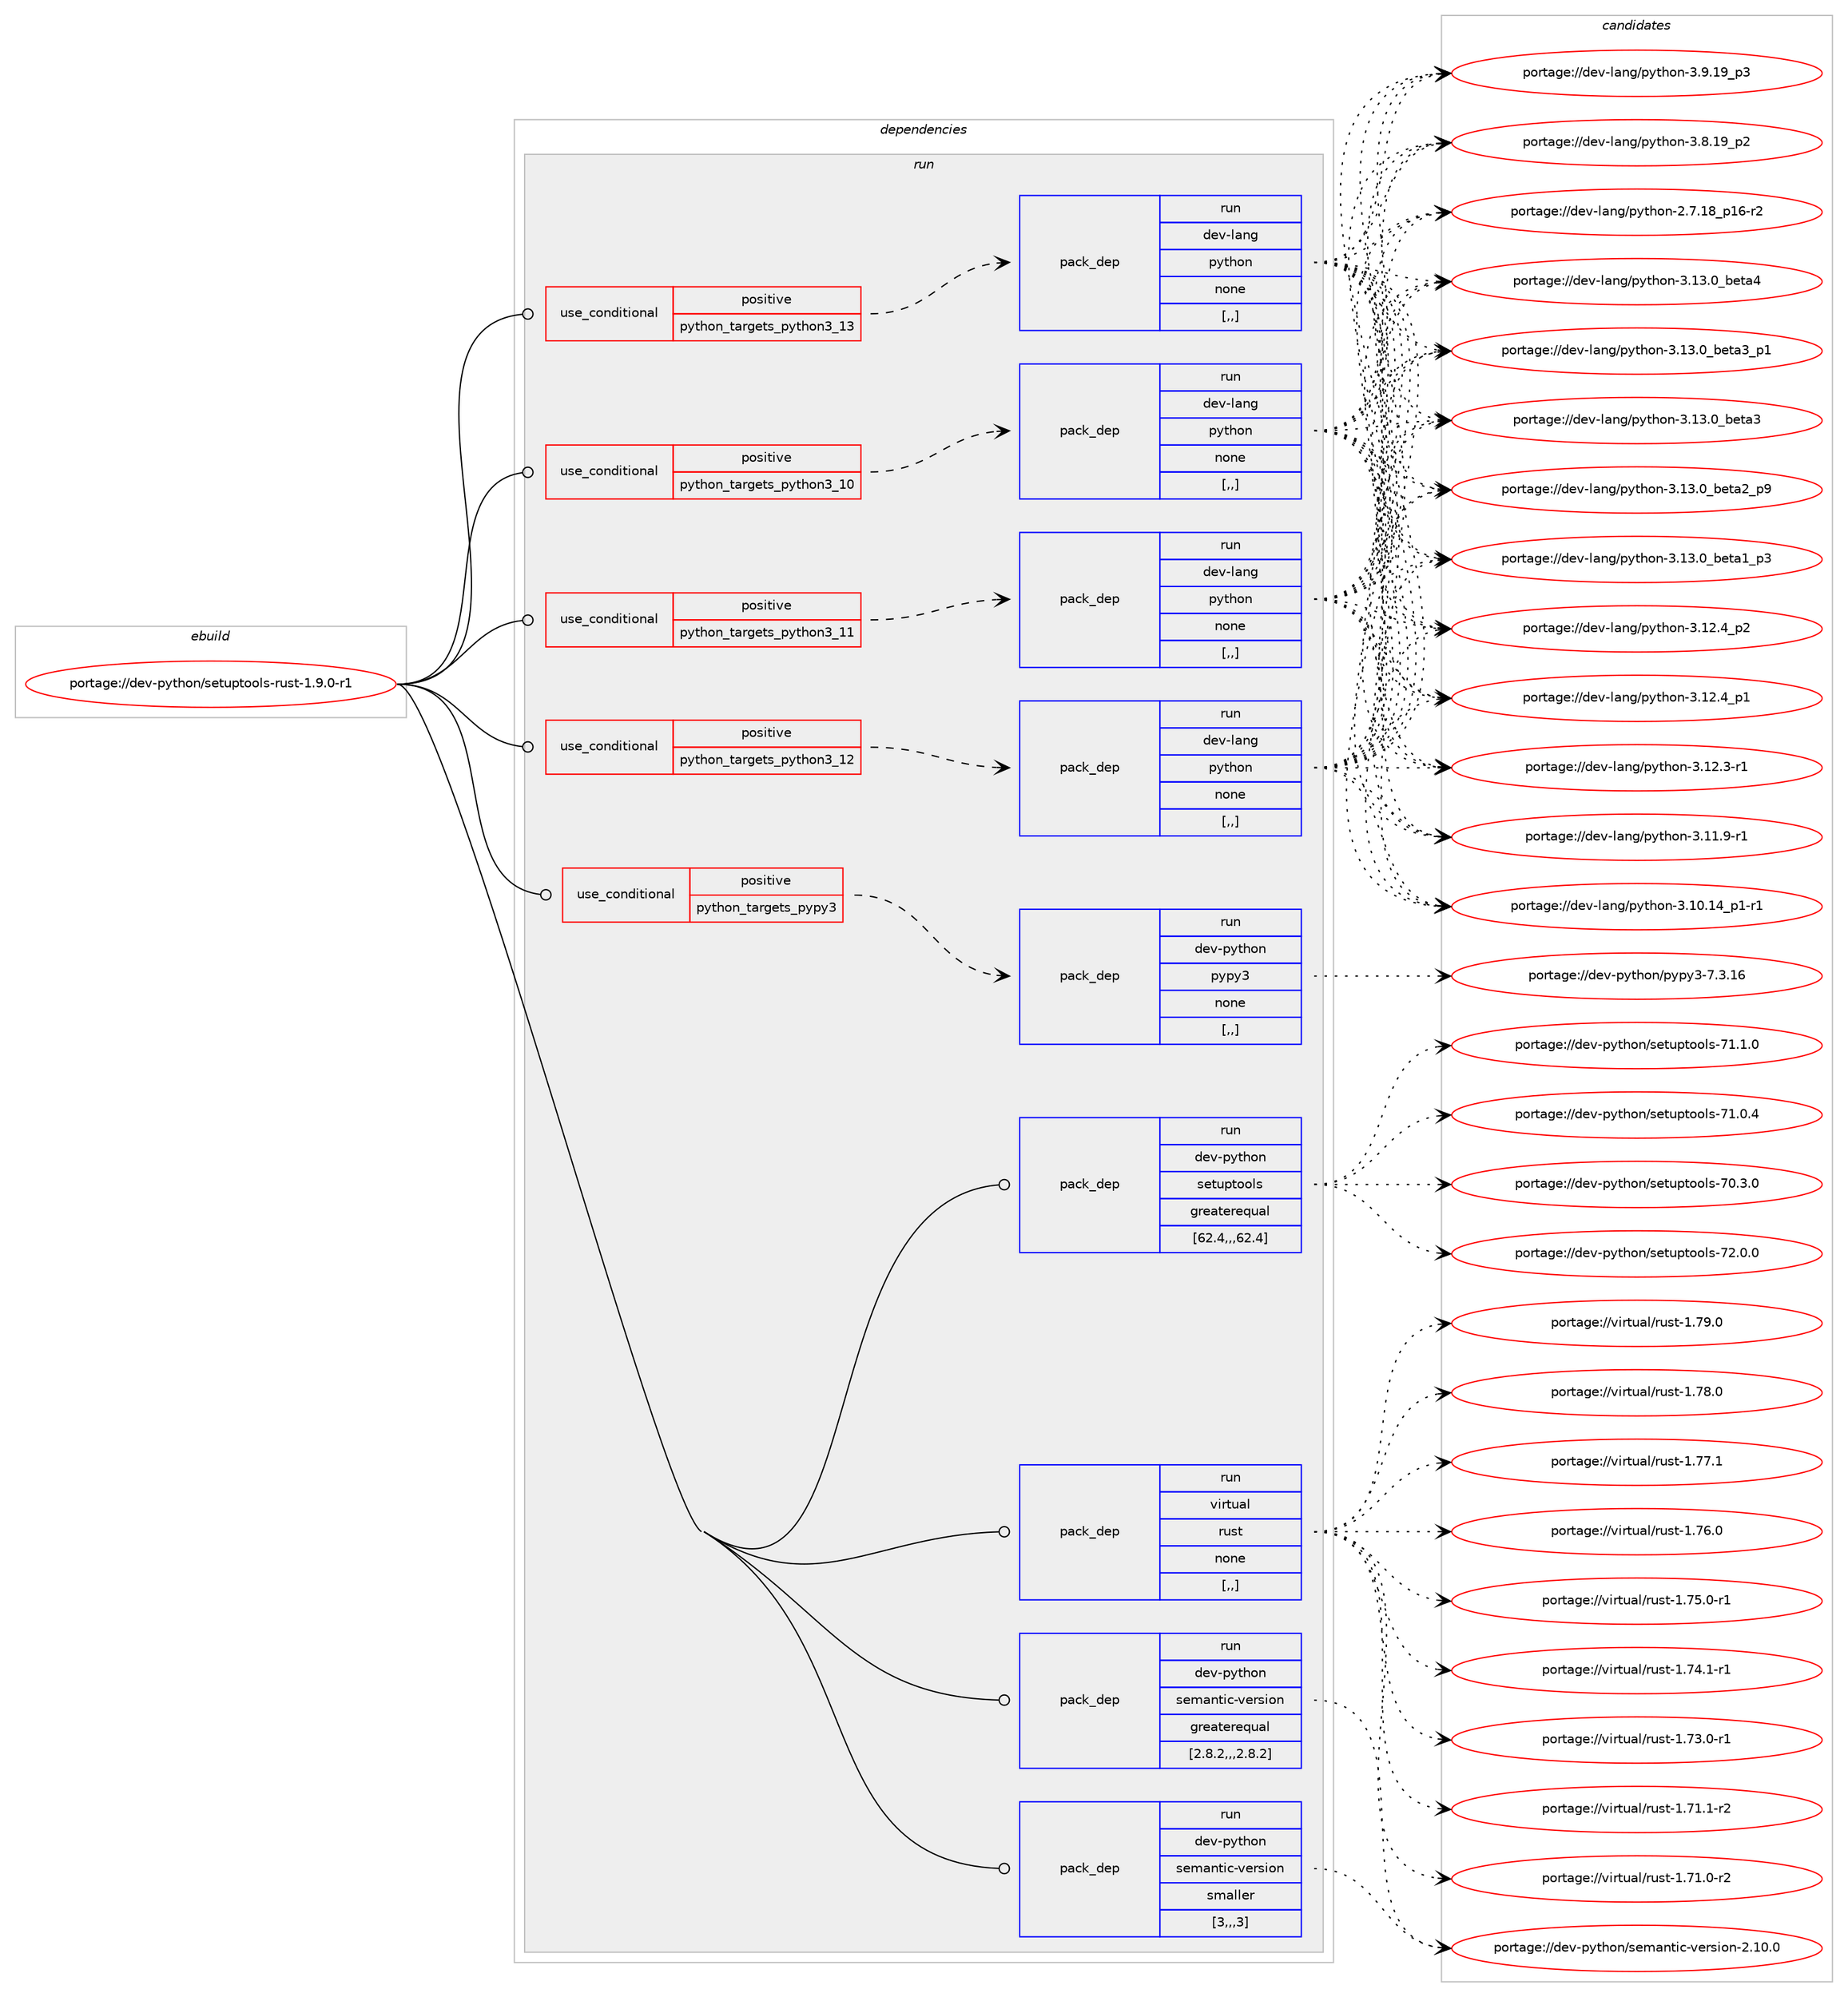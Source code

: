 digraph prolog {

# *************
# Graph options
# *************

newrank=true;
concentrate=true;
compound=true;
graph [rankdir=LR,fontname=Helvetica,fontsize=10,ranksep=1.5];#, ranksep=2.5, nodesep=0.2];
edge  [arrowhead=vee];
node  [fontname=Helvetica,fontsize=10];

# **********
# The ebuild
# **********

subgraph cluster_leftcol {
color=gray;
label=<<i>ebuild</i>>;
id [label="portage://dev-python/setuptools-rust-1.9.0-r1", color=red, width=4, href="../dev-python/setuptools-rust-1.9.0-r1.svg"];
}

# ****************
# The dependencies
# ****************

subgraph cluster_midcol {
color=gray;
label=<<i>dependencies</i>>;
subgraph cluster_compile {
fillcolor="#eeeeee";
style=filled;
label=<<i>compile</i>>;
}
subgraph cluster_compileandrun {
fillcolor="#eeeeee";
style=filled;
label=<<i>compile and run</i>>;
}
subgraph cluster_run {
fillcolor="#eeeeee";
style=filled;
label=<<i>run</i>>;
subgraph cond39522 {
dependency163291 [label=<<TABLE BORDER="0" CELLBORDER="1" CELLSPACING="0" CELLPADDING="4"><TR><TD ROWSPAN="3" CELLPADDING="10">use_conditional</TD></TR><TR><TD>positive</TD></TR><TR><TD>python_targets_pypy3</TD></TR></TABLE>>, shape=none, color=red];
subgraph pack122497 {
dependency163292 [label=<<TABLE BORDER="0" CELLBORDER="1" CELLSPACING="0" CELLPADDING="4" WIDTH="220"><TR><TD ROWSPAN="6" CELLPADDING="30">pack_dep</TD></TR><TR><TD WIDTH="110">run</TD></TR><TR><TD>dev-python</TD></TR><TR><TD>pypy3</TD></TR><TR><TD>none</TD></TR><TR><TD>[,,]</TD></TR></TABLE>>, shape=none, color=blue];
}
dependency163291:e -> dependency163292:w [weight=20,style="dashed",arrowhead="vee"];
}
id:e -> dependency163291:w [weight=20,style="solid",arrowhead="odot"];
subgraph cond39523 {
dependency163293 [label=<<TABLE BORDER="0" CELLBORDER="1" CELLSPACING="0" CELLPADDING="4"><TR><TD ROWSPAN="3" CELLPADDING="10">use_conditional</TD></TR><TR><TD>positive</TD></TR><TR><TD>python_targets_python3_10</TD></TR></TABLE>>, shape=none, color=red];
subgraph pack122498 {
dependency163294 [label=<<TABLE BORDER="0" CELLBORDER="1" CELLSPACING="0" CELLPADDING="4" WIDTH="220"><TR><TD ROWSPAN="6" CELLPADDING="30">pack_dep</TD></TR><TR><TD WIDTH="110">run</TD></TR><TR><TD>dev-lang</TD></TR><TR><TD>python</TD></TR><TR><TD>none</TD></TR><TR><TD>[,,]</TD></TR></TABLE>>, shape=none, color=blue];
}
dependency163293:e -> dependency163294:w [weight=20,style="dashed",arrowhead="vee"];
}
id:e -> dependency163293:w [weight=20,style="solid",arrowhead="odot"];
subgraph cond39524 {
dependency163295 [label=<<TABLE BORDER="0" CELLBORDER="1" CELLSPACING="0" CELLPADDING="4"><TR><TD ROWSPAN="3" CELLPADDING="10">use_conditional</TD></TR><TR><TD>positive</TD></TR><TR><TD>python_targets_python3_11</TD></TR></TABLE>>, shape=none, color=red];
subgraph pack122499 {
dependency163296 [label=<<TABLE BORDER="0" CELLBORDER="1" CELLSPACING="0" CELLPADDING="4" WIDTH="220"><TR><TD ROWSPAN="6" CELLPADDING="30">pack_dep</TD></TR><TR><TD WIDTH="110">run</TD></TR><TR><TD>dev-lang</TD></TR><TR><TD>python</TD></TR><TR><TD>none</TD></TR><TR><TD>[,,]</TD></TR></TABLE>>, shape=none, color=blue];
}
dependency163295:e -> dependency163296:w [weight=20,style="dashed",arrowhead="vee"];
}
id:e -> dependency163295:w [weight=20,style="solid",arrowhead="odot"];
subgraph cond39525 {
dependency163297 [label=<<TABLE BORDER="0" CELLBORDER="1" CELLSPACING="0" CELLPADDING="4"><TR><TD ROWSPAN="3" CELLPADDING="10">use_conditional</TD></TR><TR><TD>positive</TD></TR><TR><TD>python_targets_python3_12</TD></TR></TABLE>>, shape=none, color=red];
subgraph pack122500 {
dependency163298 [label=<<TABLE BORDER="0" CELLBORDER="1" CELLSPACING="0" CELLPADDING="4" WIDTH="220"><TR><TD ROWSPAN="6" CELLPADDING="30">pack_dep</TD></TR><TR><TD WIDTH="110">run</TD></TR><TR><TD>dev-lang</TD></TR><TR><TD>python</TD></TR><TR><TD>none</TD></TR><TR><TD>[,,]</TD></TR></TABLE>>, shape=none, color=blue];
}
dependency163297:e -> dependency163298:w [weight=20,style="dashed",arrowhead="vee"];
}
id:e -> dependency163297:w [weight=20,style="solid",arrowhead="odot"];
subgraph cond39526 {
dependency163299 [label=<<TABLE BORDER="0" CELLBORDER="1" CELLSPACING="0" CELLPADDING="4"><TR><TD ROWSPAN="3" CELLPADDING="10">use_conditional</TD></TR><TR><TD>positive</TD></TR><TR><TD>python_targets_python3_13</TD></TR></TABLE>>, shape=none, color=red];
subgraph pack122501 {
dependency163300 [label=<<TABLE BORDER="0" CELLBORDER="1" CELLSPACING="0" CELLPADDING="4" WIDTH="220"><TR><TD ROWSPAN="6" CELLPADDING="30">pack_dep</TD></TR><TR><TD WIDTH="110">run</TD></TR><TR><TD>dev-lang</TD></TR><TR><TD>python</TD></TR><TR><TD>none</TD></TR><TR><TD>[,,]</TD></TR></TABLE>>, shape=none, color=blue];
}
dependency163299:e -> dependency163300:w [weight=20,style="dashed",arrowhead="vee"];
}
id:e -> dependency163299:w [weight=20,style="solid",arrowhead="odot"];
subgraph pack122502 {
dependency163301 [label=<<TABLE BORDER="0" CELLBORDER="1" CELLSPACING="0" CELLPADDING="4" WIDTH="220"><TR><TD ROWSPAN="6" CELLPADDING="30">pack_dep</TD></TR><TR><TD WIDTH="110">run</TD></TR><TR><TD>dev-python</TD></TR><TR><TD>semantic-version</TD></TR><TR><TD>greaterequal</TD></TR><TR><TD>[2.8.2,,,2.8.2]</TD></TR></TABLE>>, shape=none, color=blue];
}
id:e -> dependency163301:w [weight=20,style="solid",arrowhead="odot"];
subgraph pack122503 {
dependency163302 [label=<<TABLE BORDER="0" CELLBORDER="1" CELLSPACING="0" CELLPADDING="4" WIDTH="220"><TR><TD ROWSPAN="6" CELLPADDING="30">pack_dep</TD></TR><TR><TD WIDTH="110">run</TD></TR><TR><TD>dev-python</TD></TR><TR><TD>semantic-version</TD></TR><TR><TD>smaller</TD></TR><TR><TD>[3,,,3]</TD></TR></TABLE>>, shape=none, color=blue];
}
id:e -> dependency163302:w [weight=20,style="solid",arrowhead="odot"];
subgraph pack122504 {
dependency163303 [label=<<TABLE BORDER="0" CELLBORDER="1" CELLSPACING="0" CELLPADDING="4" WIDTH="220"><TR><TD ROWSPAN="6" CELLPADDING="30">pack_dep</TD></TR><TR><TD WIDTH="110">run</TD></TR><TR><TD>dev-python</TD></TR><TR><TD>setuptools</TD></TR><TR><TD>greaterequal</TD></TR><TR><TD>[62.4,,,62.4]</TD></TR></TABLE>>, shape=none, color=blue];
}
id:e -> dependency163303:w [weight=20,style="solid",arrowhead="odot"];
subgraph pack122505 {
dependency163304 [label=<<TABLE BORDER="0" CELLBORDER="1" CELLSPACING="0" CELLPADDING="4" WIDTH="220"><TR><TD ROWSPAN="6" CELLPADDING="30">pack_dep</TD></TR><TR><TD WIDTH="110">run</TD></TR><TR><TD>virtual</TD></TR><TR><TD>rust</TD></TR><TR><TD>none</TD></TR><TR><TD>[,,]</TD></TR></TABLE>>, shape=none, color=blue];
}
id:e -> dependency163304:w [weight=20,style="solid",arrowhead="odot"];
}
}

# **************
# The candidates
# **************

subgraph cluster_choices {
rank=same;
color=gray;
label=<<i>candidates</i>>;

subgraph choice122497 {
color=black;
nodesep=1;
choice10010111845112121116104111110471121211121215145554651464954 [label="portage://dev-python/pypy3-7.3.16", color=red, width=4,href="../dev-python/pypy3-7.3.16.svg"];
dependency163292:e -> choice10010111845112121116104111110471121211121215145554651464954:w [style=dotted,weight="100"];
}
subgraph choice122498 {
color=black;
nodesep=1;
choice1001011184510897110103471121211161041111104551464951464895981011169752 [label="portage://dev-lang/python-3.13.0_beta4", color=red, width=4,href="../dev-lang/python-3.13.0_beta4.svg"];
choice10010111845108971101034711212111610411111045514649514648959810111697519511249 [label="portage://dev-lang/python-3.13.0_beta3_p1", color=red, width=4,href="../dev-lang/python-3.13.0_beta3_p1.svg"];
choice1001011184510897110103471121211161041111104551464951464895981011169751 [label="portage://dev-lang/python-3.13.0_beta3", color=red, width=4,href="../dev-lang/python-3.13.0_beta3.svg"];
choice10010111845108971101034711212111610411111045514649514648959810111697509511257 [label="portage://dev-lang/python-3.13.0_beta2_p9", color=red, width=4,href="../dev-lang/python-3.13.0_beta2_p9.svg"];
choice10010111845108971101034711212111610411111045514649514648959810111697499511251 [label="portage://dev-lang/python-3.13.0_beta1_p3", color=red, width=4,href="../dev-lang/python-3.13.0_beta1_p3.svg"];
choice100101118451089711010347112121116104111110455146495046529511250 [label="portage://dev-lang/python-3.12.4_p2", color=red, width=4,href="../dev-lang/python-3.12.4_p2.svg"];
choice100101118451089711010347112121116104111110455146495046529511249 [label="portage://dev-lang/python-3.12.4_p1", color=red, width=4,href="../dev-lang/python-3.12.4_p1.svg"];
choice100101118451089711010347112121116104111110455146495046514511449 [label="portage://dev-lang/python-3.12.3-r1", color=red, width=4,href="../dev-lang/python-3.12.3-r1.svg"];
choice100101118451089711010347112121116104111110455146494946574511449 [label="portage://dev-lang/python-3.11.9-r1", color=red, width=4,href="../dev-lang/python-3.11.9-r1.svg"];
choice100101118451089711010347112121116104111110455146494846495295112494511449 [label="portage://dev-lang/python-3.10.14_p1-r1", color=red, width=4,href="../dev-lang/python-3.10.14_p1-r1.svg"];
choice100101118451089711010347112121116104111110455146574649579511251 [label="portage://dev-lang/python-3.9.19_p3", color=red, width=4,href="../dev-lang/python-3.9.19_p3.svg"];
choice100101118451089711010347112121116104111110455146564649579511250 [label="portage://dev-lang/python-3.8.19_p2", color=red, width=4,href="../dev-lang/python-3.8.19_p2.svg"];
choice100101118451089711010347112121116104111110455046554649569511249544511450 [label="portage://dev-lang/python-2.7.18_p16-r2", color=red, width=4,href="../dev-lang/python-2.7.18_p16-r2.svg"];
dependency163294:e -> choice1001011184510897110103471121211161041111104551464951464895981011169752:w [style=dotted,weight="100"];
dependency163294:e -> choice10010111845108971101034711212111610411111045514649514648959810111697519511249:w [style=dotted,weight="100"];
dependency163294:e -> choice1001011184510897110103471121211161041111104551464951464895981011169751:w [style=dotted,weight="100"];
dependency163294:e -> choice10010111845108971101034711212111610411111045514649514648959810111697509511257:w [style=dotted,weight="100"];
dependency163294:e -> choice10010111845108971101034711212111610411111045514649514648959810111697499511251:w [style=dotted,weight="100"];
dependency163294:e -> choice100101118451089711010347112121116104111110455146495046529511250:w [style=dotted,weight="100"];
dependency163294:e -> choice100101118451089711010347112121116104111110455146495046529511249:w [style=dotted,weight="100"];
dependency163294:e -> choice100101118451089711010347112121116104111110455146495046514511449:w [style=dotted,weight="100"];
dependency163294:e -> choice100101118451089711010347112121116104111110455146494946574511449:w [style=dotted,weight="100"];
dependency163294:e -> choice100101118451089711010347112121116104111110455146494846495295112494511449:w [style=dotted,weight="100"];
dependency163294:e -> choice100101118451089711010347112121116104111110455146574649579511251:w [style=dotted,weight="100"];
dependency163294:e -> choice100101118451089711010347112121116104111110455146564649579511250:w [style=dotted,weight="100"];
dependency163294:e -> choice100101118451089711010347112121116104111110455046554649569511249544511450:w [style=dotted,weight="100"];
}
subgraph choice122499 {
color=black;
nodesep=1;
choice1001011184510897110103471121211161041111104551464951464895981011169752 [label="portage://dev-lang/python-3.13.0_beta4", color=red, width=4,href="../dev-lang/python-3.13.0_beta4.svg"];
choice10010111845108971101034711212111610411111045514649514648959810111697519511249 [label="portage://dev-lang/python-3.13.0_beta3_p1", color=red, width=4,href="../dev-lang/python-3.13.0_beta3_p1.svg"];
choice1001011184510897110103471121211161041111104551464951464895981011169751 [label="portage://dev-lang/python-3.13.0_beta3", color=red, width=4,href="../dev-lang/python-3.13.0_beta3.svg"];
choice10010111845108971101034711212111610411111045514649514648959810111697509511257 [label="portage://dev-lang/python-3.13.0_beta2_p9", color=red, width=4,href="../dev-lang/python-3.13.0_beta2_p9.svg"];
choice10010111845108971101034711212111610411111045514649514648959810111697499511251 [label="portage://dev-lang/python-3.13.0_beta1_p3", color=red, width=4,href="../dev-lang/python-3.13.0_beta1_p3.svg"];
choice100101118451089711010347112121116104111110455146495046529511250 [label="portage://dev-lang/python-3.12.4_p2", color=red, width=4,href="../dev-lang/python-3.12.4_p2.svg"];
choice100101118451089711010347112121116104111110455146495046529511249 [label="portage://dev-lang/python-3.12.4_p1", color=red, width=4,href="../dev-lang/python-3.12.4_p1.svg"];
choice100101118451089711010347112121116104111110455146495046514511449 [label="portage://dev-lang/python-3.12.3-r1", color=red, width=4,href="../dev-lang/python-3.12.3-r1.svg"];
choice100101118451089711010347112121116104111110455146494946574511449 [label="portage://dev-lang/python-3.11.9-r1", color=red, width=4,href="../dev-lang/python-3.11.9-r1.svg"];
choice100101118451089711010347112121116104111110455146494846495295112494511449 [label="portage://dev-lang/python-3.10.14_p1-r1", color=red, width=4,href="../dev-lang/python-3.10.14_p1-r1.svg"];
choice100101118451089711010347112121116104111110455146574649579511251 [label="portage://dev-lang/python-3.9.19_p3", color=red, width=4,href="../dev-lang/python-3.9.19_p3.svg"];
choice100101118451089711010347112121116104111110455146564649579511250 [label="portage://dev-lang/python-3.8.19_p2", color=red, width=4,href="../dev-lang/python-3.8.19_p2.svg"];
choice100101118451089711010347112121116104111110455046554649569511249544511450 [label="portage://dev-lang/python-2.7.18_p16-r2", color=red, width=4,href="../dev-lang/python-2.7.18_p16-r2.svg"];
dependency163296:e -> choice1001011184510897110103471121211161041111104551464951464895981011169752:w [style=dotted,weight="100"];
dependency163296:e -> choice10010111845108971101034711212111610411111045514649514648959810111697519511249:w [style=dotted,weight="100"];
dependency163296:e -> choice1001011184510897110103471121211161041111104551464951464895981011169751:w [style=dotted,weight="100"];
dependency163296:e -> choice10010111845108971101034711212111610411111045514649514648959810111697509511257:w [style=dotted,weight="100"];
dependency163296:e -> choice10010111845108971101034711212111610411111045514649514648959810111697499511251:w [style=dotted,weight="100"];
dependency163296:e -> choice100101118451089711010347112121116104111110455146495046529511250:w [style=dotted,weight="100"];
dependency163296:e -> choice100101118451089711010347112121116104111110455146495046529511249:w [style=dotted,weight="100"];
dependency163296:e -> choice100101118451089711010347112121116104111110455146495046514511449:w [style=dotted,weight="100"];
dependency163296:e -> choice100101118451089711010347112121116104111110455146494946574511449:w [style=dotted,weight="100"];
dependency163296:e -> choice100101118451089711010347112121116104111110455146494846495295112494511449:w [style=dotted,weight="100"];
dependency163296:e -> choice100101118451089711010347112121116104111110455146574649579511251:w [style=dotted,weight="100"];
dependency163296:e -> choice100101118451089711010347112121116104111110455146564649579511250:w [style=dotted,weight="100"];
dependency163296:e -> choice100101118451089711010347112121116104111110455046554649569511249544511450:w [style=dotted,weight="100"];
}
subgraph choice122500 {
color=black;
nodesep=1;
choice1001011184510897110103471121211161041111104551464951464895981011169752 [label="portage://dev-lang/python-3.13.0_beta4", color=red, width=4,href="../dev-lang/python-3.13.0_beta4.svg"];
choice10010111845108971101034711212111610411111045514649514648959810111697519511249 [label="portage://dev-lang/python-3.13.0_beta3_p1", color=red, width=4,href="../dev-lang/python-3.13.0_beta3_p1.svg"];
choice1001011184510897110103471121211161041111104551464951464895981011169751 [label="portage://dev-lang/python-3.13.0_beta3", color=red, width=4,href="../dev-lang/python-3.13.0_beta3.svg"];
choice10010111845108971101034711212111610411111045514649514648959810111697509511257 [label="portage://dev-lang/python-3.13.0_beta2_p9", color=red, width=4,href="../dev-lang/python-3.13.0_beta2_p9.svg"];
choice10010111845108971101034711212111610411111045514649514648959810111697499511251 [label="portage://dev-lang/python-3.13.0_beta1_p3", color=red, width=4,href="../dev-lang/python-3.13.0_beta1_p3.svg"];
choice100101118451089711010347112121116104111110455146495046529511250 [label="portage://dev-lang/python-3.12.4_p2", color=red, width=4,href="../dev-lang/python-3.12.4_p2.svg"];
choice100101118451089711010347112121116104111110455146495046529511249 [label="portage://dev-lang/python-3.12.4_p1", color=red, width=4,href="../dev-lang/python-3.12.4_p1.svg"];
choice100101118451089711010347112121116104111110455146495046514511449 [label="portage://dev-lang/python-3.12.3-r1", color=red, width=4,href="../dev-lang/python-3.12.3-r1.svg"];
choice100101118451089711010347112121116104111110455146494946574511449 [label="portage://dev-lang/python-3.11.9-r1", color=red, width=4,href="../dev-lang/python-3.11.9-r1.svg"];
choice100101118451089711010347112121116104111110455146494846495295112494511449 [label="portage://dev-lang/python-3.10.14_p1-r1", color=red, width=4,href="../dev-lang/python-3.10.14_p1-r1.svg"];
choice100101118451089711010347112121116104111110455146574649579511251 [label="portage://dev-lang/python-3.9.19_p3", color=red, width=4,href="../dev-lang/python-3.9.19_p3.svg"];
choice100101118451089711010347112121116104111110455146564649579511250 [label="portage://dev-lang/python-3.8.19_p2", color=red, width=4,href="../dev-lang/python-3.8.19_p2.svg"];
choice100101118451089711010347112121116104111110455046554649569511249544511450 [label="portage://dev-lang/python-2.7.18_p16-r2", color=red, width=4,href="../dev-lang/python-2.7.18_p16-r2.svg"];
dependency163298:e -> choice1001011184510897110103471121211161041111104551464951464895981011169752:w [style=dotted,weight="100"];
dependency163298:e -> choice10010111845108971101034711212111610411111045514649514648959810111697519511249:w [style=dotted,weight="100"];
dependency163298:e -> choice1001011184510897110103471121211161041111104551464951464895981011169751:w [style=dotted,weight="100"];
dependency163298:e -> choice10010111845108971101034711212111610411111045514649514648959810111697509511257:w [style=dotted,weight="100"];
dependency163298:e -> choice10010111845108971101034711212111610411111045514649514648959810111697499511251:w [style=dotted,weight="100"];
dependency163298:e -> choice100101118451089711010347112121116104111110455146495046529511250:w [style=dotted,weight="100"];
dependency163298:e -> choice100101118451089711010347112121116104111110455146495046529511249:w [style=dotted,weight="100"];
dependency163298:e -> choice100101118451089711010347112121116104111110455146495046514511449:w [style=dotted,weight="100"];
dependency163298:e -> choice100101118451089711010347112121116104111110455146494946574511449:w [style=dotted,weight="100"];
dependency163298:e -> choice100101118451089711010347112121116104111110455146494846495295112494511449:w [style=dotted,weight="100"];
dependency163298:e -> choice100101118451089711010347112121116104111110455146574649579511251:w [style=dotted,weight="100"];
dependency163298:e -> choice100101118451089711010347112121116104111110455146564649579511250:w [style=dotted,weight="100"];
dependency163298:e -> choice100101118451089711010347112121116104111110455046554649569511249544511450:w [style=dotted,weight="100"];
}
subgraph choice122501 {
color=black;
nodesep=1;
choice1001011184510897110103471121211161041111104551464951464895981011169752 [label="portage://dev-lang/python-3.13.0_beta4", color=red, width=4,href="../dev-lang/python-3.13.0_beta4.svg"];
choice10010111845108971101034711212111610411111045514649514648959810111697519511249 [label="portage://dev-lang/python-3.13.0_beta3_p1", color=red, width=4,href="../dev-lang/python-3.13.0_beta3_p1.svg"];
choice1001011184510897110103471121211161041111104551464951464895981011169751 [label="portage://dev-lang/python-3.13.0_beta3", color=red, width=4,href="../dev-lang/python-3.13.0_beta3.svg"];
choice10010111845108971101034711212111610411111045514649514648959810111697509511257 [label="portage://dev-lang/python-3.13.0_beta2_p9", color=red, width=4,href="../dev-lang/python-3.13.0_beta2_p9.svg"];
choice10010111845108971101034711212111610411111045514649514648959810111697499511251 [label="portage://dev-lang/python-3.13.0_beta1_p3", color=red, width=4,href="../dev-lang/python-3.13.0_beta1_p3.svg"];
choice100101118451089711010347112121116104111110455146495046529511250 [label="portage://dev-lang/python-3.12.4_p2", color=red, width=4,href="../dev-lang/python-3.12.4_p2.svg"];
choice100101118451089711010347112121116104111110455146495046529511249 [label="portage://dev-lang/python-3.12.4_p1", color=red, width=4,href="../dev-lang/python-3.12.4_p1.svg"];
choice100101118451089711010347112121116104111110455146495046514511449 [label="portage://dev-lang/python-3.12.3-r1", color=red, width=4,href="../dev-lang/python-3.12.3-r1.svg"];
choice100101118451089711010347112121116104111110455146494946574511449 [label="portage://dev-lang/python-3.11.9-r1", color=red, width=4,href="../dev-lang/python-3.11.9-r1.svg"];
choice100101118451089711010347112121116104111110455146494846495295112494511449 [label="portage://dev-lang/python-3.10.14_p1-r1", color=red, width=4,href="../dev-lang/python-3.10.14_p1-r1.svg"];
choice100101118451089711010347112121116104111110455146574649579511251 [label="portage://dev-lang/python-3.9.19_p3", color=red, width=4,href="../dev-lang/python-3.9.19_p3.svg"];
choice100101118451089711010347112121116104111110455146564649579511250 [label="portage://dev-lang/python-3.8.19_p2", color=red, width=4,href="../dev-lang/python-3.8.19_p2.svg"];
choice100101118451089711010347112121116104111110455046554649569511249544511450 [label="portage://dev-lang/python-2.7.18_p16-r2", color=red, width=4,href="../dev-lang/python-2.7.18_p16-r2.svg"];
dependency163300:e -> choice1001011184510897110103471121211161041111104551464951464895981011169752:w [style=dotted,weight="100"];
dependency163300:e -> choice10010111845108971101034711212111610411111045514649514648959810111697519511249:w [style=dotted,weight="100"];
dependency163300:e -> choice1001011184510897110103471121211161041111104551464951464895981011169751:w [style=dotted,weight="100"];
dependency163300:e -> choice10010111845108971101034711212111610411111045514649514648959810111697509511257:w [style=dotted,weight="100"];
dependency163300:e -> choice10010111845108971101034711212111610411111045514649514648959810111697499511251:w [style=dotted,weight="100"];
dependency163300:e -> choice100101118451089711010347112121116104111110455146495046529511250:w [style=dotted,weight="100"];
dependency163300:e -> choice100101118451089711010347112121116104111110455146495046529511249:w [style=dotted,weight="100"];
dependency163300:e -> choice100101118451089711010347112121116104111110455146495046514511449:w [style=dotted,weight="100"];
dependency163300:e -> choice100101118451089711010347112121116104111110455146494946574511449:w [style=dotted,weight="100"];
dependency163300:e -> choice100101118451089711010347112121116104111110455146494846495295112494511449:w [style=dotted,weight="100"];
dependency163300:e -> choice100101118451089711010347112121116104111110455146574649579511251:w [style=dotted,weight="100"];
dependency163300:e -> choice100101118451089711010347112121116104111110455146564649579511250:w [style=dotted,weight="100"];
dependency163300:e -> choice100101118451089711010347112121116104111110455046554649569511249544511450:w [style=dotted,weight="100"];
}
subgraph choice122502 {
color=black;
nodesep=1;
choice100101118451121211161041111104711510110997110116105994511810111411510511111045504649484648 [label="portage://dev-python/semantic-version-2.10.0", color=red, width=4,href="../dev-python/semantic-version-2.10.0.svg"];
dependency163301:e -> choice100101118451121211161041111104711510110997110116105994511810111411510511111045504649484648:w [style=dotted,weight="100"];
}
subgraph choice122503 {
color=black;
nodesep=1;
choice100101118451121211161041111104711510110997110116105994511810111411510511111045504649484648 [label="portage://dev-python/semantic-version-2.10.0", color=red, width=4,href="../dev-python/semantic-version-2.10.0.svg"];
dependency163302:e -> choice100101118451121211161041111104711510110997110116105994511810111411510511111045504649484648:w [style=dotted,weight="100"];
}
subgraph choice122504 {
color=black;
nodesep=1;
choice100101118451121211161041111104711510111611711211611111110811545555046484648 [label="portage://dev-python/setuptools-72.0.0", color=red, width=4,href="../dev-python/setuptools-72.0.0.svg"];
choice100101118451121211161041111104711510111611711211611111110811545554946494648 [label="portage://dev-python/setuptools-71.1.0", color=red, width=4,href="../dev-python/setuptools-71.1.0.svg"];
choice100101118451121211161041111104711510111611711211611111110811545554946484652 [label="portage://dev-python/setuptools-71.0.4", color=red, width=4,href="../dev-python/setuptools-71.0.4.svg"];
choice100101118451121211161041111104711510111611711211611111110811545554846514648 [label="portage://dev-python/setuptools-70.3.0", color=red, width=4,href="../dev-python/setuptools-70.3.0.svg"];
dependency163303:e -> choice100101118451121211161041111104711510111611711211611111110811545555046484648:w [style=dotted,weight="100"];
dependency163303:e -> choice100101118451121211161041111104711510111611711211611111110811545554946494648:w [style=dotted,weight="100"];
dependency163303:e -> choice100101118451121211161041111104711510111611711211611111110811545554946484652:w [style=dotted,weight="100"];
dependency163303:e -> choice100101118451121211161041111104711510111611711211611111110811545554846514648:w [style=dotted,weight="100"];
}
subgraph choice122505 {
color=black;
nodesep=1;
choice118105114116117971084711411711511645494655574648 [label="portage://virtual/rust-1.79.0", color=red, width=4,href="../virtual/rust-1.79.0.svg"];
choice118105114116117971084711411711511645494655564648 [label="portage://virtual/rust-1.78.0", color=red, width=4,href="../virtual/rust-1.78.0.svg"];
choice118105114116117971084711411711511645494655554649 [label="portage://virtual/rust-1.77.1", color=red, width=4,href="../virtual/rust-1.77.1.svg"];
choice118105114116117971084711411711511645494655544648 [label="portage://virtual/rust-1.76.0", color=red, width=4,href="../virtual/rust-1.76.0.svg"];
choice1181051141161179710847114117115116454946555346484511449 [label="portage://virtual/rust-1.75.0-r1", color=red, width=4,href="../virtual/rust-1.75.0-r1.svg"];
choice1181051141161179710847114117115116454946555246494511449 [label="portage://virtual/rust-1.74.1-r1", color=red, width=4,href="../virtual/rust-1.74.1-r1.svg"];
choice1181051141161179710847114117115116454946555146484511449 [label="portage://virtual/rust-1.73.0-r1", color=red, width=4,href="../virtual/rust-1.73.0-r1.svg"];
choice1181051141161179710847114117115116454946554946494511450 [label="portage://virtual/rust-1.71.1-r2", color=red, width=4,href="../virtual/rust-1.71.1-r2.svg"];
choice1181051141161179710847114117115116454946554946484511450 [label="portage://virtual/rust-1.71.0-r2", color=red, width=4,href="../virtual/rust-1.71.0-r2.svg"];
dependency163304:e -> choice118105114116117971084711411711511645494655574648:w [style=dotted,weight="100"];
dependency163304:e -> choice118105114116117971084711411711511645494655564648:w [style=dotted,weight="100"];
dependency163304:e -> choice118105114116117971084711411711511645494655554649:w [style=dotted,weight="100"];
dependency163304:e -> choice118105114116117971084711411711511645494655544648:w [style=dotted,weight="100"];
dependency163304:e -> choice1181051141161179710847114117115116454946555346484511449:w [style=dotted,weight="100"];
dependency163304:e -> choice1181051141161179710847114117115116454946555246494511449:w [style=dotted,weight="100"];
dependency163304:e -> choice1181051141161179710847114117115116454946555146484511449:w [style=dotted,weight="100"];
dependency163304:e -> choice1181051141161179710847114117115116454946554946494511450:w [style=dotted,weight="100"];
dependency163304:e -> choice1181051141161179710847114117115116454946554946484511450:w [style=dotted,weight="100"];
}
}

}
